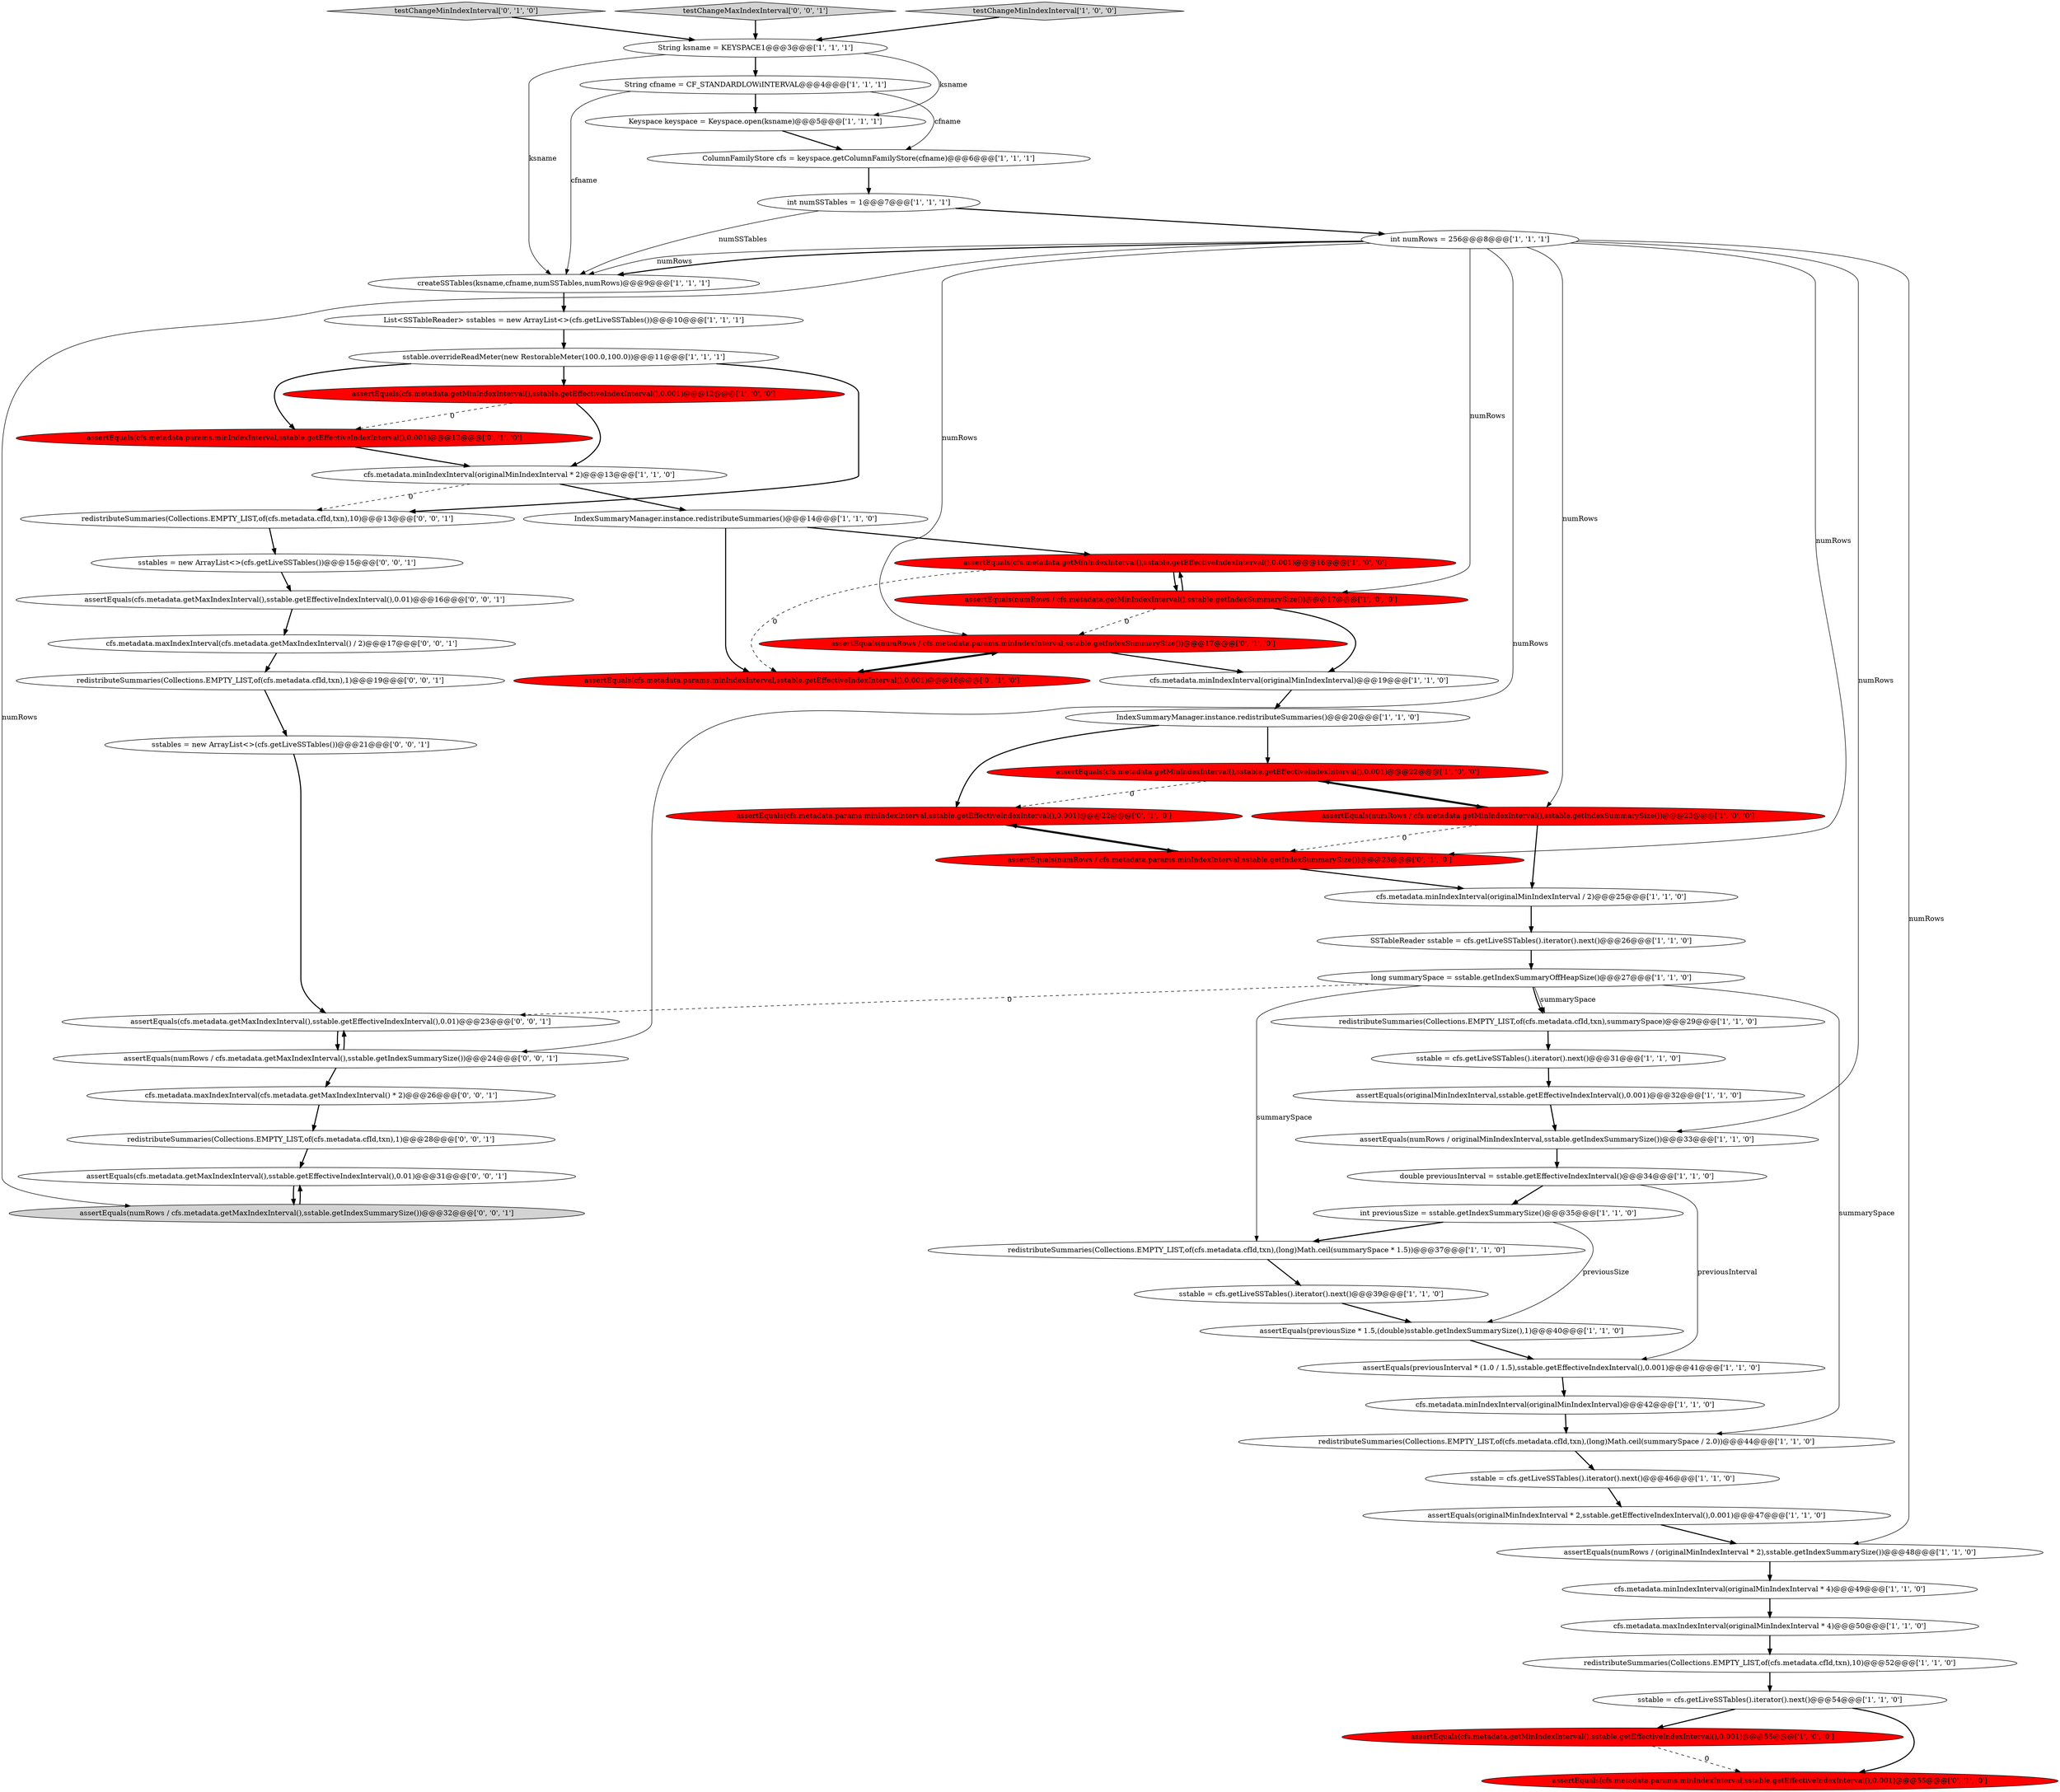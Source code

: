 digraph {
6 [style = filled, label = "createSSTables(ksname,cfname,numSSTables,numRows)@@@9@@@['1', '1', '1']", fillcolor = white, shape = ellipse image = "AAA0AAABBB1BBB"];
12 [style = filled, label = "cfs.metadata.minIndexInterval(originalMinIndexInterval * 2)@@@13@@@['1', '1', '0']", fillcolor = white, shape = ellipse image = "AAA0AAABBB1BBB"];
16 [style = filled, label = "assertEquals(numRows / (originalMinIndexInterval * 2),sstable.getIndexSummarySize())@@@48@@@['1', '1', '0']", fillcolor = white, shape = ellipse image = "AAA0AAABBB1BBB"];
17 [style = filled, label = "long summarySpace = sstable.getIndexSummaryOffHeapSize()@@@27@@@['1', '1', '0']", fillcolor = white, shape = ellipse image = "AAA0AAABBB1BBB"];
26 [style = filled, label = "assertEquals(numRows / originalMinIndexInterval,sstable.getIndexSummarySize())@@@33@@@['1', '1', '0']", fillcolor = white, shape = ellipse image = "AAA0AAABBB1BBB"];
13 [style = filled, label = "cfs.metadata.minIndexInterval(originalMinIndexInterval)@@@42@@@['1', '1', '0']", fillcolor = white, shape = ellipse image = "AAA0AAABBB1BBB"];
38 [style = filled, label = "int numRows = 256@@@8@@@['1', '1', '1']", fillcolor = white, shape = ellipse image = "AAA0AAABBB1BBB"];
46 [style = filled, label = "assertEquals(cfs.metadata.params.minIndexInterval,sstable.getEffectiveIndexInterval(),0.001)@@@22@@@['0', '1', '0']", fillcolor = red, shape = ellipse image = "AAA1AAABBB2BBB"];
7 [style = filled, label = "assertEquals(numRows / cfs.metadata.getMinIndexInterval(),sstable.getIndexSummarySize())@@@17@@@['1', '0', '0']", fillcolor = red, shape = ellipse image = "AAA1AAABBB1BBB"];
32 [style = filled, label = "SSTableReader sstable = cfs.getLiveSSTables().iterator().next()@@@26@@@['1', '1', '0']", fillcolor = white, shape = ellipse image = "AAA0AAABBB1BBB"];
27 [style = filled, label = "ColumnFamilyStore cfs = keyspace.getColumnFamilyStore(cfname)@@@6@@@['1', '1', '1']", fillcolor = white, shape = ellipse image = "AAA0AAABBB1BBB"];
18 [style = filled, label = "sstable = cfs.getLiveSSTables().iterator().next()@@@39@@@['1', '1', '0']", fillcolor = white, shape = ellipse image = "AAA0AAABBB1BBB"];
52 [style = filled, label = "redistributeSummaries(Collections.EMPTY_LIST,of(cfs.metadata.cfId,txn),10)@@@13@@@['0', '0', '1']", fillcolor = white, shape = ellipse image = "AAA0AAABBB3BBB"];
48 [style = filled, label = "assertEquals(cfs.metadata.params.minIndexInterval,sstable.getEffectiveIndexInterval(),0.001)@@@12@@@['0', '1', '0']", fillcolor = red, shape = ellipse image = "AAA1AAABBB2BBB"];
42 [style = filled, label = "testChangeMinIndexInterval['0', '1', '0']", fillcolor = lightgray, shape = diamond image = "AAA0AAABBB2BBB"];
44 [style = filled, label = "assertEquals(numRows / cfs.metadata.params.minIndexInterval,sstable.getIndexSummarySize())@@@23@@@['0', '1', '0']", fillcolor = red, shape = ellipse image = "AAA1AAABBB2BBB"];
54 [style = filled, label = "assertEquals(numRows / cfs.metadata.getMaxIndexInterval(),sstable.getIndexSummarySize())@@@32@@@['0', '0', '1']", fillcolor = lightgray, shape = ellipse image = "AAA0AAABBB3BBB"];
39 [style = filled, label = "IndexSummaryManager.instance.redistributeSummaries()@@@20@@@['1', '1', '0']", fillcolor = white, shape = ellipse image = "AAA0AAABBB1BBB"];
41 [style = filled, label = "assertEquals(previousInterval * (1.0 / 1.5),sstable.getEffectiveIndexInterval(),0.001)@@@41@@@['1', '1', '0']", fillcolor = white, shape = ellipse image = "AAA0AAABBB1BBB"];
28 [style = filled, label = "assertEquals(cfs.metadata.getMinIndexInterval(),sstable.getEffectiveIndexInterval(),0.001)@@@16@@@['1', '0', '0']", fillcolor = red, shape = ellipse image = "AAA1AAABBB1BBB"];
31 [style = filled, label = "redistributeSummaries(Collections.EMPTY_LIST,of(cfs.metadata.cfId,txn),summarySpace)@@@29@@@['1', '1', '0']", fillcolor = white, shape = ellipse image = "AAA0AAABBB1BBB"];
3 [style = filled, label = "IndexSummaryManager.instance.redistributeSummaries()@@@14@@@['1', '1', '0']", fillcolor = white, shape = ellipse image = "AAA0AAABBB1BBB"];
20 [style = filled, label = "double previousInterval = sstable.getEffectiveIndexInterval()@@@34@@@['1', '1', '0']", fillcolor = white, shape = ellipse image = "AAA0AAABBB1BBB"];
51 [style = filled, label = "cfs.metadata.maxIndexInterval(cfs.metadata.getMaxIndexInterval() * 2)@@@26@@@['0', '0', '1']", fillcolor = white, shape = ellipse image = "AAA0AAABBB3BBB"];
53 [style = filled, label = "cfs.metadata.maxIndexInterval(cfs.metadata.getMaxIndexInterval() / 2)@@@17@@@['0', '0', '1']", fillcolor = white, shape = ellipse image = "AAA0AAABBB3BBB"];
60 [style = filled, label = "assertEquals(cfs.metadata.getMaxIndexInterval(),sstable.getEffectiveIndexInterval(),0.01)@@@23@@@['0', '0', '1']", fillcolor = white, shape = ellipse image = "AAA0AAABBB3BBB"];
25 [style = filled, label = "cfs.metadata.minIndexInterval(originalMinIndexInterval / 2)@@@25@@@['1', '1', '0']", fillcolor = white, shape = ellipse image = "AAA0AAABBB1BBB"];
22 [style = filled, label = "sstable.overrideReadMeter(new RestorableMeter(100.0,100.0))@@@11@@@['1', '1', '1']", fillcolor = white, shape = ellipse image = "AAA0AAABBB1BBB"];
23 [style = filled, label = "sstable = cfs.getLiveSSTables().iterator().next()@@@31@@@['1', '1', '0']", fillcolor = white, shape = ellipse image = "AAA0AAABBB1BBB"];
30 [style = filled, label = "assertEquals(originalMinIndexInterval * 2,sstable.getEffectiveIndexInterval(),0.001)@@@47@@@['1', '1', '0']", fillcolor = white, shape = ellipse image = "AAA0AAABBB1BBB"];
50 [style = filled, label = "redistributeSummaries(Collections.EMPTY_LIST,of(cfs.metadata.cfId,txn),1)@@@19@@@['0', '0', '1']", fillcolor = white, shape = ellipse image = "AAA0AAABBB3BBB"];
34 [style = filled, label = "redistributeSummaries(Collections.EMPTY_LIST,of(cfs.metadata.cfId,txn),10)@@@52@@@['1', '1', '0']", fillcolor = white, shape = ellipse image = "AAA0AAABBB1BBB"];
57 [style = filled, label = "assertEquals(cfs.metadata.getMaxIndexInterval(),sstable.getEffectiveIndexInterval(),0.01)@@@16@@@['0', '0', '1']", fillcolor = white, shape = ellipse image = "AAA0AAABBB3BBB"];
58 [style = filled, label = "testChangeMaxIndexInterval['0', '0', '1']", fillcolor = lightgray, shape = diamond image = "AAA0AAABBB3BBB"];
15 [style = filled, label = "assertEquals(cfs.metadata.getMinIndexInterval(),sstable.getEffectiveIndexInterval(),0.001)@@@22@@@['1', '0', '0']", fillcolor = red, shape = ellipse image = "AAA1AAABBB1BBB"];
61 [style = filled, label = "assertEquals(numRows / cfs.metadata.getMaxIndexInterval(),sstable.getIndexSummarySize())@@@24@@@['0', '0', '1']", fillcolor = white, shape = ellipse image = "AAA0AAABBB3BBB"];
49 [style = filled, label = "assertEquals(cfs.metadata.getMaxIndexInterval(),sstable.getEffectiveIndexInterval(),0.01)@@@31@@@['0', '0', '1']", fillcolor = white, shape = ellipse image = "AAA0AAABBB3BBB"];
1 [style = filled, label = "assertEquals(numRows / cfs.metadata.getMinIndexInterval(),sstable.getIndexSummarySize())@@@23@@@['1', '0', '0']", fillcolor = red, shape = ellipse image = "AAA1AAABBB1BBB"];
33 [style = filled, label = "int previousSize = sstable.getIndexSummarySize()@@@35@@@['1', '1', '0']", fillcolor = white, shape = ellipse image = "AAA0AAABBB1BBB"];
9 [style = filled, label = "assertEquals(originalMinIndexInterval,sstable.getEffectiveIndexInterval(),0.001)@@@32@@@['1', '1', '0']", fillcolor = white, shape = ellipse image = "AAA0AAABBB1BBB"];
5 [style = filled, label = "int numSSTables = 1@@@7@@@['1', '1', '1']", fillcolor = white, shape = ellipse image = "AAA0AAABBB1BBB"];
36 [style = filled, label = "sstable = cfs.getLiveSSTables().iterator().next()@@@54@@@['1', '1', '0']", fillcolor = white, shape = ellipse image = "AAA0AAABBB1BBB"];
0 [style = filled, label = "cfs.metadata.minIndexInterval(originalMinIndexInterval * 4)@@@49@@@['1', '1', '0']", fillcolor = white, shape = ellipse image = "AAA0AAABBB1BBB"];
24 [style = filled, label = "redistributeSummaries(Collections.EMPTY_LIST,of(cfs.metadata.cfId,txn),(long)Math.ceil(summarySpace / 2.0))@@@44@@@['1', '1', '0']", fillcolor = white, shape = ellipse image = "AAA0AAABBB1BBB"];
56 [style = filled, label = "sstables = new ArrayList<>(cfs.getLiveSSTables())@@@15@@@['0', '0', '1']", fillcolor = white, shape = ellipse image = "AAA0AAABBB3BBB"];
47 [style = filled, label = "assertEquals(numRows / cfs.metadata.params.minIndexInterval,sstable.getIndexSummarySize())@@@17@@@['0', '1', '0']", fillcolor = red, shape = ellipse image = "AAA1AAABBB2BBB"];
37 [style = filled, label = "testChangeMinIndexInterval['1', '0', '0']", fillcolor = lightgray, shape = diamond image = "AAA0AAABBB1BBB"];
29 [style = filled, label = "sstable = cfs.getLiveSSTables().iterator().next()@@@46@@@['1', '1', '0']", fillcolor = white, shape = ellipse image = "AAA0AAABBB1BBB"];
43 [style = filled, label = "assertEquals(cfs.metadata.params.minIndexInterval,sstable.getEffectiveIndexInterval(),0.001)@@@16@@@['0', '1', '0']", fillcolor = red, shape = ellipse image = "AAA1AAABBB2BBB"];
21 [style = filled, label = "String cfname = CF_STANDARDLOWiINTERVAL@@@4@@@['1', '1', '1']", fillcolor = white, shape = ellipse image = "AAA0AAABBB1BBB"];
40 [style = filled, label = "redistributeSummaries(Collections.EMPTY_LIST,of(cfs.metadata.cfId,txn),(long)Math.ceil(summarySpace * 1.5))@@@37@@@['1', '1', '0']", fillcolor = white, shape = ellipse image = "AAA0AAABBB1BBB"];
55 [style = filled, label = "redistributeSummaries(Collections.EMPTY_LIST,of(cfs.metadata.cfId,txn),1)@@@28@@@['0', '0', '1']", fillcolor = white, shape = ellipse image = "AAA0AAABBB3BBB"];
59 [style = filled, label = "sstables = new ArrayList<>(cfs.getLiveSSTables())@@@21@@@['0', '0', '1']", fillcolor = white, shape = ellipse image = "AAA0AAABBB3BBB"];
35 [style = filled, label = "List<SSTableReader> sstables = new ArrayList<>(cfs.getLiveSSTables())@@@10@@@['1', '1', '1']", fillcolor = white, shape = ellipse image = "AAA0AAABBB1BBB"];
19 [style = filled, label = "Keyspace keyspace = Keyspace.open(ksname)@@@5@@@['1', '1', '1']", fillcolor = white, shape = ellipse image = "AAA0AAABBB1BBB"];
8 [style = filled, label = "cfs.metadata.minIndexInterval(originalMinIndexInterval)@@@19@@@['1', '1', '0']", fillcolor = white, shape = ellipse image = "AAA0AAABBB1BBB"];
10 [style = filled, label = "String ksname = KEYSPACE1@@@3@@@['1', '1', '1']", fillcolor = white, shape = ellipse image = "AAA0AAABBB1BBB"];
11 [style = filled, label = "cfs.metadata.maxIndexInterval(originalMinIndexInterval * 4)@@@50@@@['1', '1', '0']", fillcolor = white, shape = ellipse image = "AAA0AAABBB1BBB"];
14 [style = filled, label = "assertEquals(cfs.metadata.getMinIndexInterval(),sstable.getEffectiveIndexInterval(),0.001)@@@55@@@['1', '0', '0']", fillcolor = red, shape = ellipse image = "AAA1AAABBB1BBB"];
4 [style = filled, label = "assertEquals(cfs.metadata.getMinIndexInterval(),sstable.getEffectiveIndexInterval(),0.001)@@@12@@@['1', '0', '0']", fillcolor = red, shape = ellipse image = "AAA1AAABBB1BBB"];
2 [style = filled, label = "assertEquals(previousSize * 1.5,(double)sstable.getIndexSummarySize(),1)@@@40@@@['1', '1', '0']", fillcolor = white, shape = ellipse image = "AAA0AAABBB1BBB"];
45 [style = filled, label = "assertEquals(cfs.metadata.params.minIndexInterval,sstable.getEffectiveIndexInterval(),0.001)@@@55@@@['0', '1', '0']", fillcolor = red, shape = ellipse image = "AAA1AAABBB2BBB"];
16->0 [style = bold, label=""];
6->35 [style = bold, label=""];
29->30 [style = bold, label=""];
55->49 [style = bold, label=""];
5->6 [style = solid, label="numSSTables"];
7->8 [style = bold, label=""];
5->38 [style = bold, label=""];
1->44 [style = dashed, label="0"];
22->4 [style = bold, label=""];
9->26 [style = bold, label=""];
48->12 [style = bold, label=""];
44->46 [style = bold, label=""];
38->54 [style = solid, label="numRows"];
10->19 [style = solid, label="ksname"];
38->1 [style = solid, label="numRows"];
27->5 [style = bold, label=""];
20->41 [style = solid, label="previousInterval"];
8->39 [style = bold, label=""];
10->6 [style = solid, label="ksname"];
41->13 [style = bold, label=""];
17->24 [style = solid, label="summarySpace"];
54->49 [style = bold, label=""];
59->60 [style = bold, label=""];
21->19 [style = bold, label=""];
21->27 [style = solid, label="cfname"];
47->43 [style = bold, label=""];
10->21 [style = bold, label=""];
56->57 [style = bold, label=""];
36->14 [style = bold, label=""];
38->47 [style = solid, label="numRows"];
38->6 [style = bold, label=""];
17->40 [style = solid, label="summarySpace"];
43->47 [style = bold, label=""];
38->26 [style = solid, label="numRows"];
28->43 [style = dashed, label="0"];
34->36 [style = bold, label=""];
32->17 [style = bold, label=""];
57->53 [style = bold, label=""];
49->54 [style = bold, label=""];
26->20 [style = bold, label=""];
46->44 [style = bold, label=""];
2->41 [style = bold, label=""];
39->46 [style = bold, label=""];
13->24 [style = bold, label=""];
37->10 [style = bold, label=""];
22->48 [style = bold, label=""];
0->11 [style = bold, label=""];
38->16 [style = solid, label="numRows"];
38->61 [style = solid, label="numRows"];
33->2 [style = solid, label="previousSize"];
53->50 [style = bold, label=""];
3->28 [style = bold, label=""];
60->61 [style = bold, label=""];
7->28 [style = bold, label=""];
58->10 [style = bold, label=""];
14->45 [style = dashed, label="0"];
38->6 [style = solid, label="numRows"];
4->12 [style = bold, label=""];
44->25 [style = bold, label=""];
12->3 [style = bold, label=""];
17->31 [style = solid, label="summarySpace"];
4->48 [style = dashed, label="0"];
1->25 [style = bold, label=""];
12->52 [style = dashed, label="0"];
7->47 [style = dashed, label="0"];
15->1 [style = bold, label=""];
61->51 [style = bold, label=""];
39->15 [style = bold, label=""];
31->23 [style = bold, label=""];
61->60 [style = bold, label=""];
47->8 [style = bold, label=""];
38->44 [style = solid, label="numRows"];
35->22 [style = bold, label=""];
1->15 [style = bold, label=""];
17->31 [style = bold, label=""];
22->52 [style = bold, label=""];
28->7 [style = bold, label=""];
25->32 [style = bold, label=""];
52->56 [style = bold, label=""];
40->18 [style = bold, label=""];
24->29 [style = bold, label=""];
18->2 [style = bold, label=""];
20->33 [style = bold, label=""];
21->6 [style = solid, label="cfname"];
11->34 [style = bold, label=""];
33->40 [style = bold, label=""];
15->46 [style = dashed, label="0"];
51->55 [style = bold, label=""];
19->27 [style = bold, label=""];
42->10 [style = bold, label=""];
38->7 [style = solid, label="numRows"];
3->43 [style = bold, label=""];
17->60 [style = dashed, label="0"];
36->45 [style = bold, label=""];
30->16 [style = bold, label=""];
23->9 [style = bold, label=""];
50->59 [style = bold, label=""];
}
